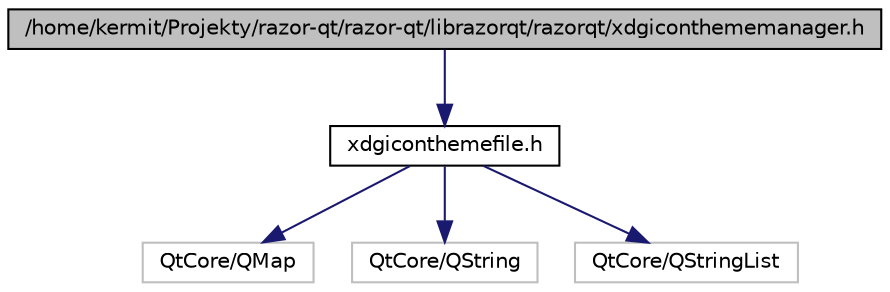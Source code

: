 digraph G
{
  edge [fontname="Helvetica",fontsize="10",labelfontname="Helvetica",labelfontsize="10"];
  node [fontname="Helvetica",fontsize="10",shape=record];
  Node1 [label="/home/kermit/Projekty/razor-qt/razor-qt/librazorqt/razorqt/xdgiconthememanager.h",height=0.2,width=0.4,color="black", fillcolor="grey75", style="filled" fontcolor="black"];
  Node1 -> Node2 [color="midnightblue",fontsize="10",style="solid",fontname="Helvetica"];
  Node2 [label="xdgiconthemefile.h",height=0.2,width=0.4,color="black", fillcolor="white", style="filled",URL="$xdgiconthemefile_8h.html",tooltip="Declares the class Xdgiconthemefile."];
  Node2 -> Node3 [color="midnightblue",fontsize="10",style="solid",fontname="Helvetica"];
  Node3 [label="QtCore/QMap",height=0.2,width=0.4,color="grey75", fillcolor="white", style="filled"];
  Node2 -> Node4 [color="midnightblue",fontsize="10",style="solid",fontname="Helvetica"];
  Node4 [label="QtCore/QString",height=0.2,width=0.4,color="grey75", fillcolor="white", style="filled"];
  Node2 -> Node5 [color="midnightblue",fontsize="10",style="solid",fontname="Helvetica"];
  Node5 [label="QtCore/QStringList",height=0.2,width=0.4,color="grey75", fillcolor="white", style="filled"];
}
